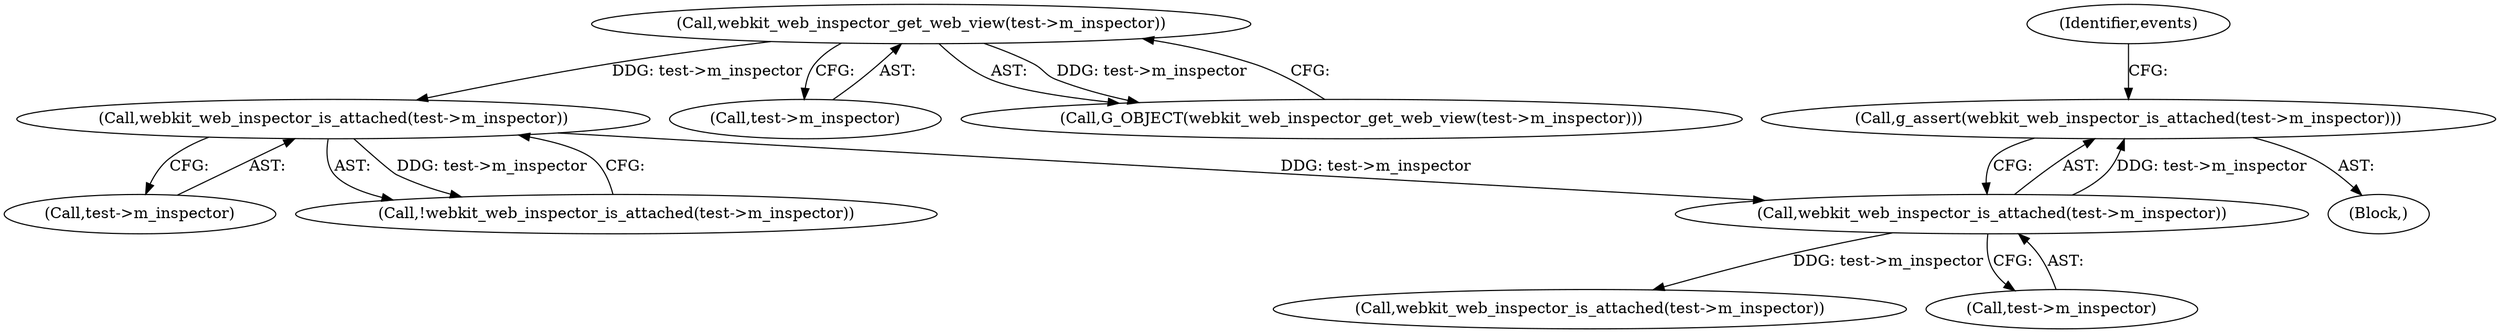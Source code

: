 digraph "0_Chrome_3bbc818ed1a7b63b8290bbde9ae975956748cb8a_3@API" {
"1000139" [label="(Call,g_assert(webkit_web_inspector_is_attached(test->m_inspector)))"];
"1000140" [label="(Call,webkit_web_inspector_is_attached(test->m_inspector))"];
"1000123" [label="(Call,webkit_web_inspector_is_attached(test->m_inspector))"];
"1000117" [label="(Call,webkit_web_inspector_get_web_view(test->m_inspector))"];
"1000124" [label="(Call,test->m_inspector)"];
"1000139" [label="(Call,g_assert(webkit_web_inspector_is_attached(test->m_inspector)))"];
"1000153" [label="(Call,webkit_web_inspector_is_attached(test->m_inspector))"];
"1000117" [label="(Call,webkit_web_inspector_get_web_view(test->m_inspector))"];
"1000141" [label="(Call,test->m_inspector)"];
"1000140" [label="(Call,webkit_web_inspector_is_attached(test->m_inspector))"];
"1000145" [label="(Identifier,events)"];
"1000103" [label="(Block,)"];
"1000122" [label="(Call,!webkit_web_inspector_is_attached(test->m_inspector))"];
"1000118" [label="(Call,test->m_inspector)"];
"1000123" [label="(Call,webkit_web_inspector_is_attached(test->m_inspector))"];
"1000116" [label="(Call,G_OBJECT(webkit_web_inspector_get_web_view(test->m_inspector)))"];
"1000139" -> "1000103"  [label="AST: "];
"1000139" -> "1000140"  [label="CFG: "];
"1000140" -> "1000139"  [label="AST: "];
"1000145" -> "1000139"  [label="CFG: "];
"1000140" -> "1000139"  [label="DDG: test->m_inspector"];
"1000140" -> "1000141"  [label="CFG: "];
"1000141" -> "1000140"  [label="AST: "];
"1000123" -> "1000140"  [label="DDG: test->m_inspector"];
"1000140" -> "1000153"  [label="DDG: test->m_inspector"];
"1000123" -> "1000122"  [label="AST: "];
"1000123" -> "1000124"  [label="CFG: "];
"1000124" -> "1000123"  [label="AST: "];
"1000122" -> "1000123"  [label="CFG: "];
"1000123" -> "1000122"  [label="DDG: test->m_inspector"];
"1000117" -> "1000123"  [label="DDG: test->m_inspector"];
"1000117" -> "1000116"  [label="AST: "];
"1000117" -> "1000118"  [label="CFG: "];
"1000118" -> "1000117"  [label="AST: "];
"1000116" -> "1000117"  [label="CFG: "];
"1000117" -> "1000116"  [label="DDG: test->m_inspector"];
}
